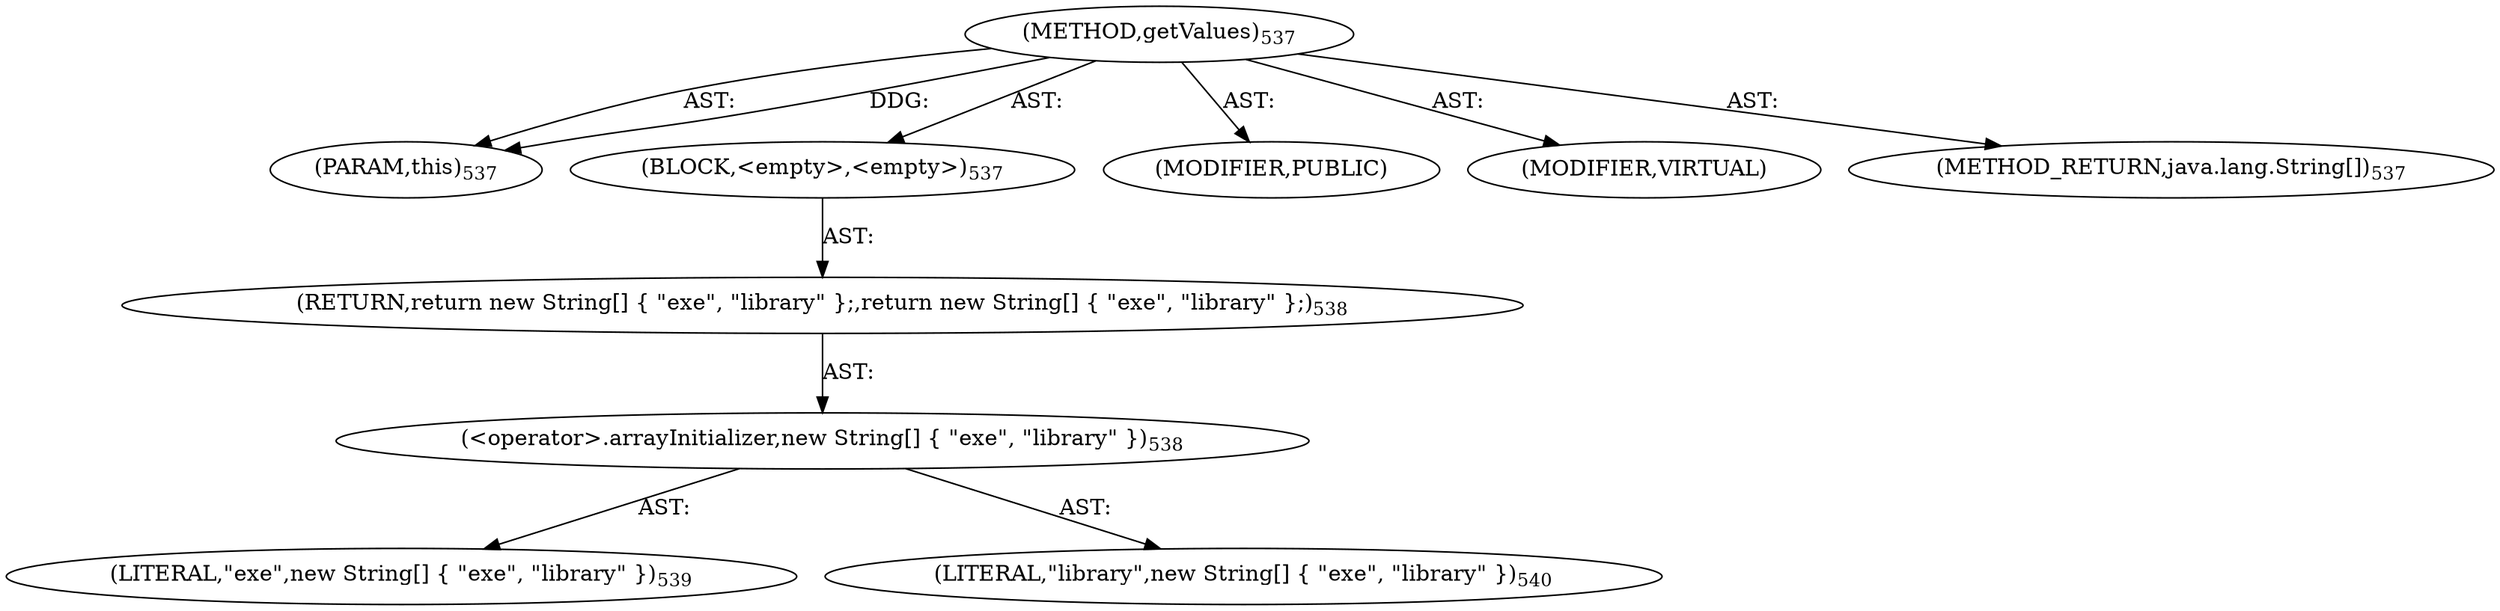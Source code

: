 digraph "getValues" {  
"111669149726" [label = <(METHOD,getValues)<SUB>537</SUB>> ]
"115964117035" [label = <(PARAM,this)<SUB>537</SUB>> ]
"25769803820" [label = <(BLOCK,&lt;empty&gt;,&lt;empty&gt;)<SUB>537</SUB>> ]
"146028888086" [label = <(RETURN,return new String[] { &quot;exe&quot;, &quot;library&quot; };,return new String[] { &quot;exe&quot;, &quot;library&quot; };)<SUB>538</SUB>> ]
"30064771208" [label = <(&lt;operator&gt;.arrayInitializer,new String[] { &quot;exe&quot;, &quot;library&quot; })<SUB>538</SUB>> ]
"90194313261" [label = <(LITERAL,&quot;exe&quot;,new String[] { &quot;exe&quot;, &quot;library&quot; })<SUB>539</SUB>> ]
"90194313262" [label = <(LITERAL,&quot;library&quot;,new String[] { &quot;exe&quot;, &quot;library&quot; })<SUB>540</SUB>> ]
"133143986253" [label = <(MODIFIER,PUBLIC)> ]
"133143986254" [label = <(MODIFIER,VIRTUAL)> ]
"128849018910" [label = <(METHOD_RETURN,java.lang.String[])<SUB>537</SUB>> ]
  "111669149726" -> "115964117035"  [ label = "AST: "] 
  "111669149726" -> "25769803820"  [ label = "AST: "] 
  "111669149726" -> "133143986253"  [ label = "AST: "] 
  "111669149726" -> "133143986254"  [ label = "AST: "] 
  "111669149726" -> "128849018910"  [ label = "AST: "] 
  "25769803820" -> "146028888086"  [ label = "AST: "] 
  "146028888086" -> "30064771208"  [ label = "AST: "] 
  "30064771208" -> "90194313261"  [ label = "AST: "] 
  "30064771208" -> "90194313262"  [ label = "AST: "] 
  "111669149726" -> "115964117035"  [ label = "DDG: "] 
}
